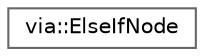 digraph "Graphical Class Hierarchy"
{
 // LATEX_PDF_SIZE
  bgcolor="transparent";
  edge [fontname=Helvetica,fontsize=10,labelfontname=Helvetica,labelfontsize=10];
  node [fontname=Helvetica,fontsize=10,shape=box,height=0.2,width=0.4];
  rankdir="LR";
  Node0 [id="Node000000",label="via::ElseIfNode",height=0.2,width=0.4,color="grey40", fillcolor="white", style="filled",URL="$structvia_1_1ElseIfNode.html",tooltip=" "];
}
